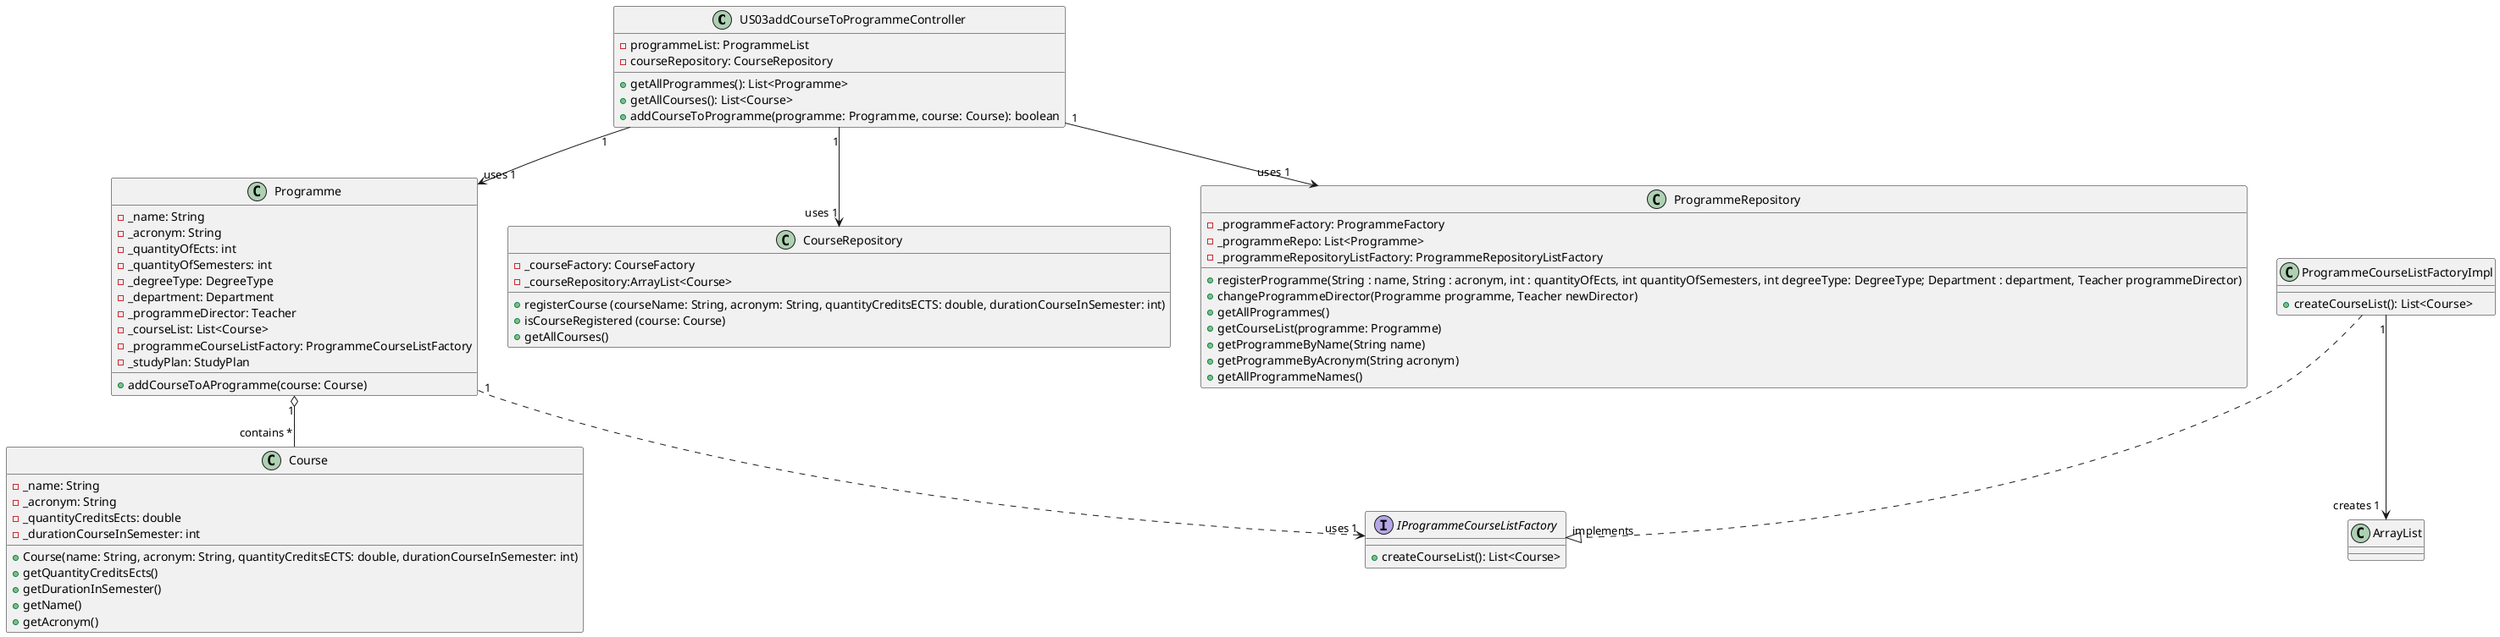 @startuml
'https://plantuml.com/class-diagram

class US03addCourseToProgrammeController {
    - programmeList: ProgrammeList
    - courseRepository: CourseRepository
    + getAllProgrammes(): List<Programme>
    + getAllCourses(): List<Course>
    + addCourseToProgramme(programme: Programme, course: Course): boolean
}
class Programme {
    - _name: String
    - _acronym: String
    - _quantityOfEcts: int
    - _quantityOfSemesters: int
    - _degreeType: DegreeType
    - _department: Department
    - _programmeDirector: Teacher
    - _courseList: List<Course>
    - _programmeCourseListFactory: ProgrammeCourseListFactory
    - _studyPlan: StudyPlan
    + addCourseToAProgramme(course: Course)
}
class ProgrammeCourseListFactoryImpl {
    + createCourseList(): List<Course>
}

interface IProgrammeCourseListFactory {
    + createCourseList(): List<Course>
}

class CourseRepository {
    - _courseFactory: CourseFactory
    -_courseRepository:ArrayList<Course>
    +registerCourse (courseName: String, acronym: String, quantityCreditsECTS: double, durationCourseInSemester: int)
    +isCourseRegistered (course: Course)
    +getAllCourses()
}

class ProgrammeRepository {
     - _programmeFactory: ProgrammeFactory
     - _programmeRepo: List<Programme>
     - _programmeRepositoryListFactory: ProgrammeRepositoryListFactory
     +registerProgramme(String : name, String : acronym, int : quantityOfEcts, int quantityOfSemesters, int degreeType: DegreeType; Department : department, Teacher programmeDirector)
     +changeProgrammeDirector(Programme programme, Teacher newDirector)
     +getAllProgrammes()
     +getCourseList(programme: Programme)
     +getProgrammeByName(String name)
     +getProgrammeByAcronym(String acronym)
     +getAllProgrammeNames()

}

class Course {
    -_name: String
    -_acronym: String
    -_quantityCreditsEcts: double
    -_durationCourseInSemester: int
    +Course(name: String, acronym: String, quantityCreditsECTS: double, durationCourseInSemester: int)
    +getQuantityCreditsEcts()
    +getDurationInSemester()
    +getName()
    +getAcronym()
}



class ArrayList {
}



US03addCourseToProgrammeController "1" --> "uses 1" Programme
US03addCourseToProgrammeController "1" --> "uses 1" CourseRepository
US03addCourseToProgrammeController "1" --> "uses 1" ProgrammeRepository
ProgrammeCourseListFactoryImpl ..|> "implements" IProgrammeCourseListFactory
Programme "1" ..> "uses 1" IProgrammeCourseListFactory
ProgrammeCourseListFactoryImpl "1" --> "creates 1" ArrayList
Programme "1" o-- "contains *" Course

@enduml